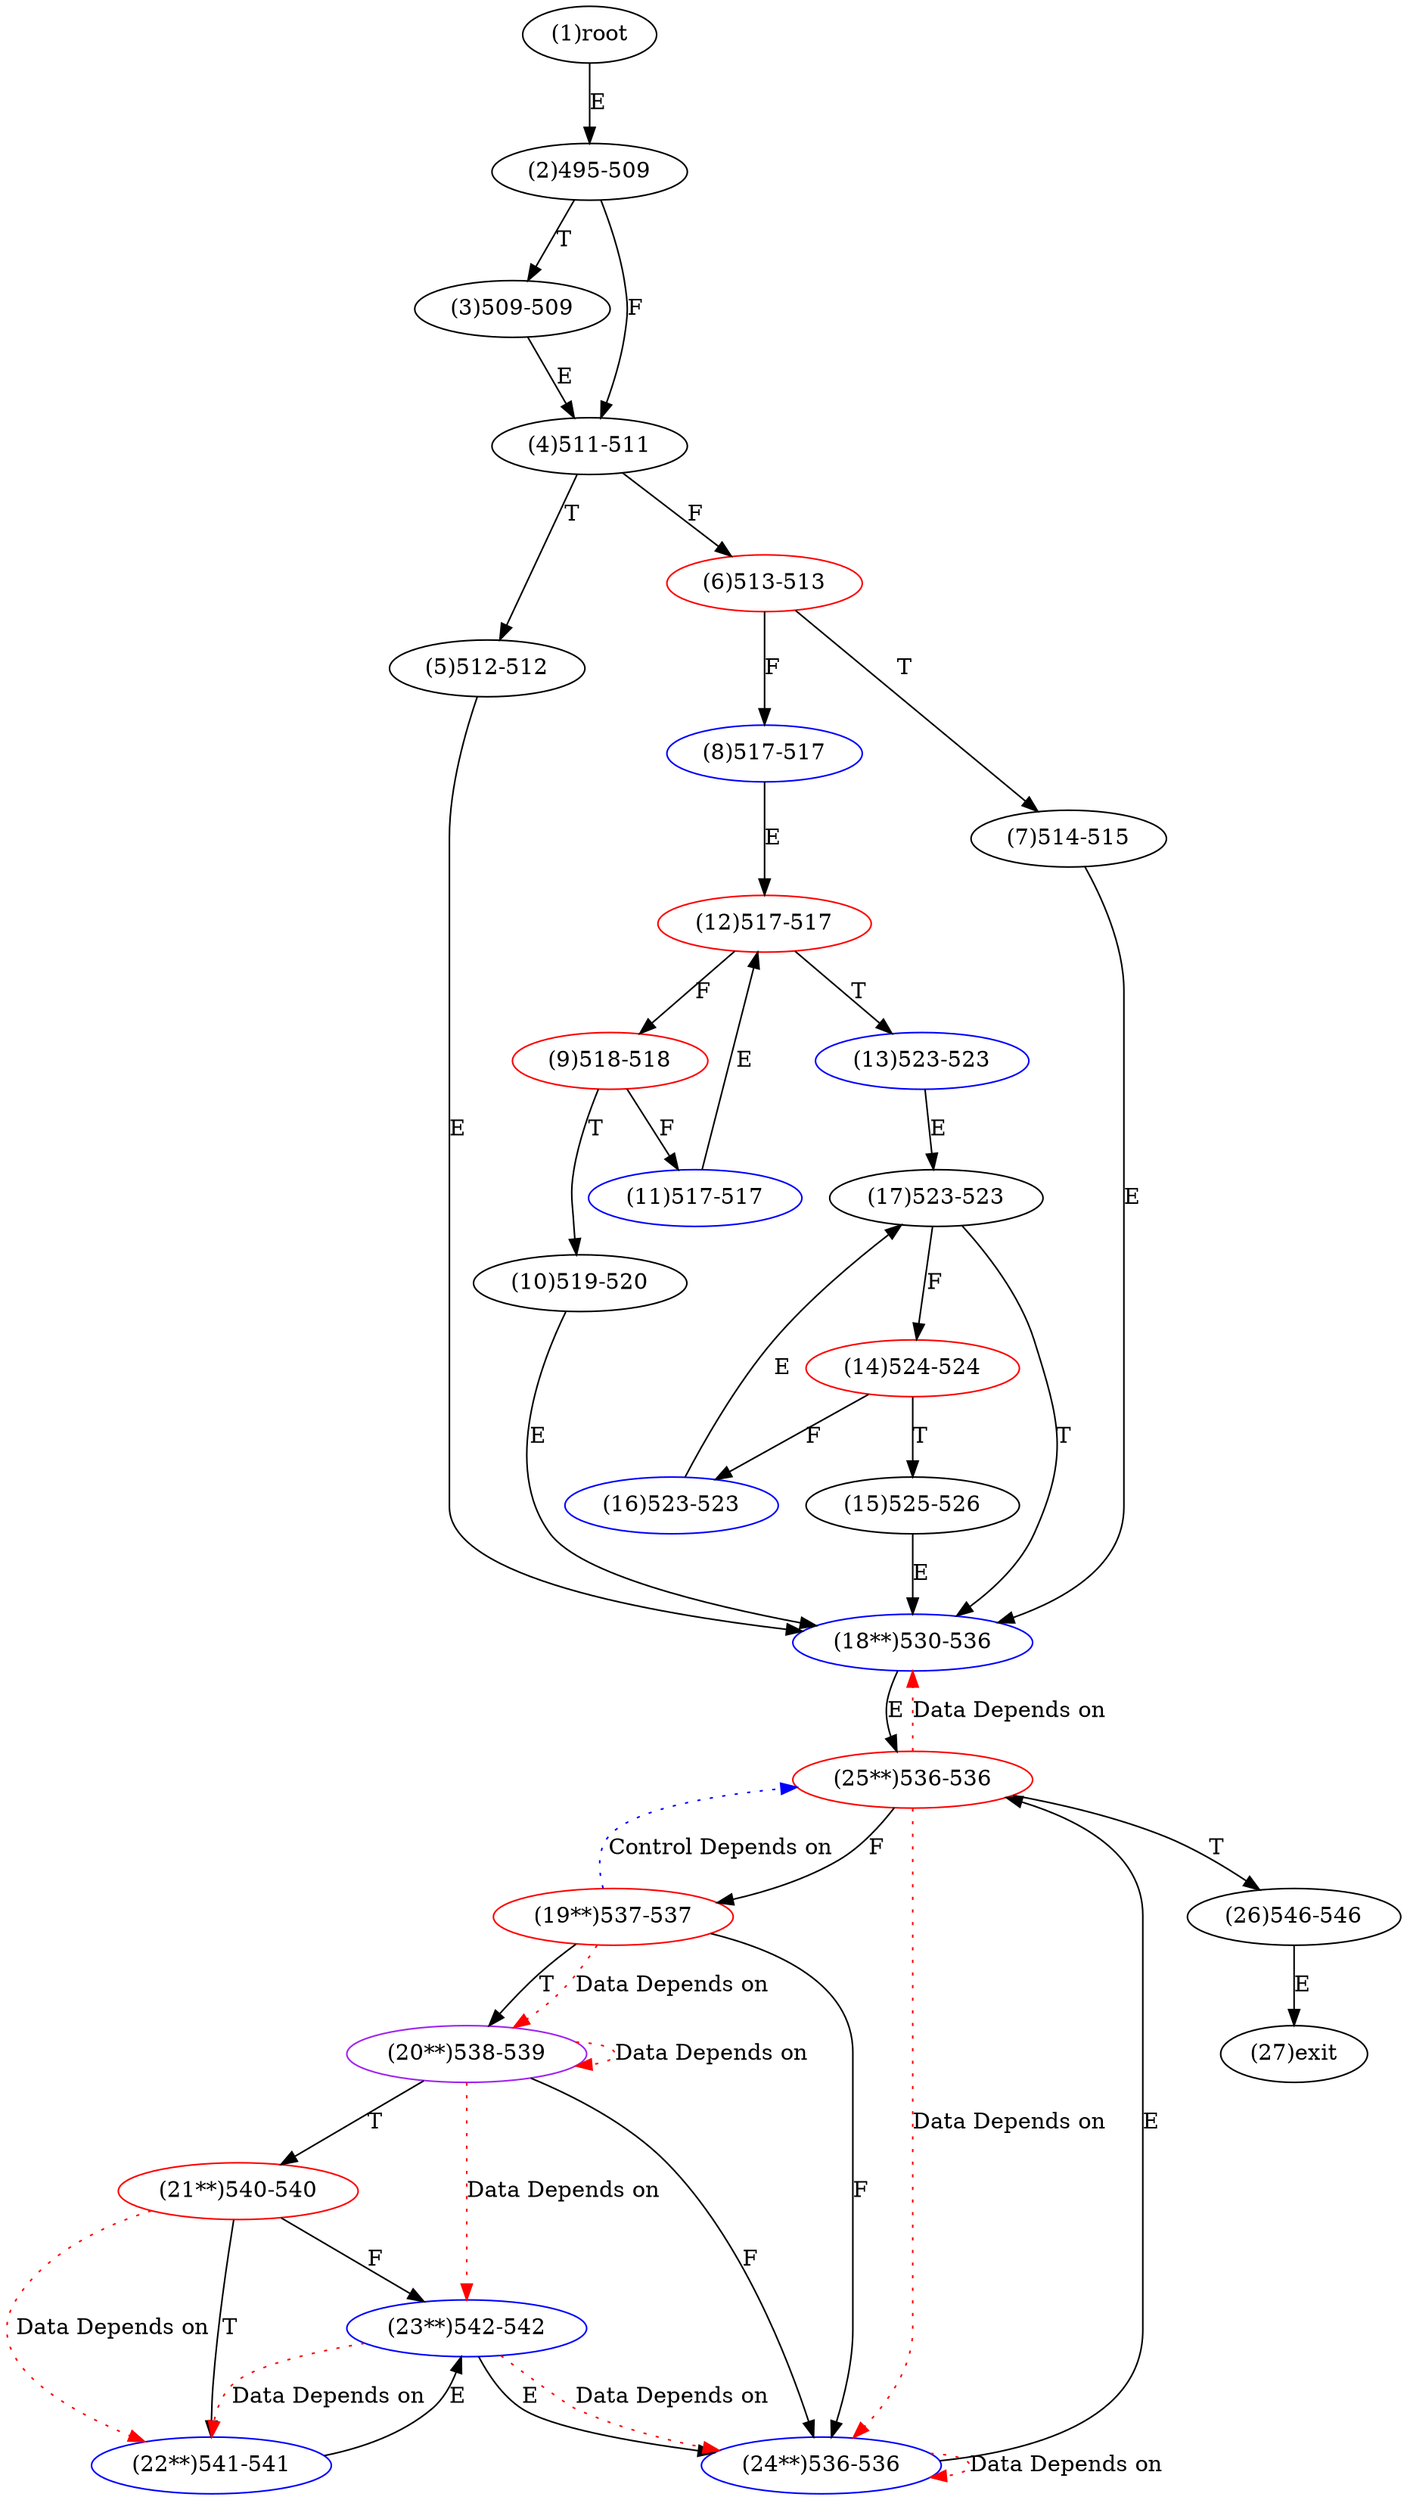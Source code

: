 digraph "" { 
1[ label="(1)root"];
2[ label="(2)495-509"];
3[ label="(3)509-509"];
4[ label="(4)511-511"];
5[ label="(5)512-512"];
6[ label="(6)513-513",color=red];
7[ label="(7)514-515"];
8[ label="(8)517-517",color=blue];
9[ label="(9)518-518",color=red];
10[ label="(10)519-520"];
11[ label="(11)517-517",color=blue];
12[ label="(12)517-517",color=red];
13[ label="(13)523-523",color=blue];
14[ label="(14)524-524",color=red];
15[ label="(15)525-526"];
17[ label="(17)523-523"];
16[ label="(16)523-523",color=blue];
19[ label="(19**)537-537",color=red];
18[ label="(18**)530-536",color=blue];
21[ label="(21**)540-540",color=red];
20[ label="(20**)538-539",color=purple];
23[ label="(23**)542-542",color=blue];
22[ label="(22**)541-541",color=blue];
25[ label="(25**)536-536",color=red];
24[ label="(24**)536-536",color=blue];
27[ label="(27)exit"];
26[ label="(26)546-546"];
1->2[ label="E"];
2->4[ label="F"];
2->3[ label="T"];
3->4[ label="E"];
4->6[ label="F"];
4->5[ label="T"];
5->18[ label="E"];
6->8[ label="F"];
6->7[ label="T"];
7->18[ label="E"];
8->12[ label="E"];
9->11[ label="F"];
9->10[ label="T"];
10->18[ label="E"];
11->12[ label="E"];
12->9[ label="F"];
12->13[ label="T"];
13->17[ label="E"];
14->16[ label="F"];
14->15[ label="T"];
15->18[ label="E"];
16->17[ label="E"];
17->14[ label="F"];
17->18[ label="T"];
18->25[ label="E"];
19->24[ label="F"];
19->20[ label="T"];
20->24[ label="F"];
20->21[ label="T"];
21->23[ label="F"];
21->22[ label="T"];
22->23[ label="E"];
23->24[ label="E"];
24->25[ label="E"];
25->19[ label="F"];
25->26[ label="T"];
26->27[ label="E"];
19->20[ color="red" label="Data Depends on" style = dotted ];
19->25[ color="blue" label="Control Depends on" style = dotted ];
21->22[ color="red" label="Data Depends on" style = dotted ];
20->20[ color="red" label="Data Depends on" style = dotted ];
20->23[ color="red" label="Data Depends on" style = dotted ];
23->22[ color="red" label="Data Depends on" style = dotted ];
23->24[ color="red" label="Data Depends on" style = dotted ];
25->24[ color="red" label="Data Depends on" style = dotted ];
25->18[ color="red" label="Data Depends on" style = dotted ];
24->24[ color="red" label="Data Depends on" style = dotted ];
}